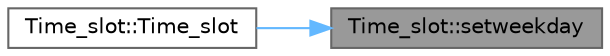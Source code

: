 digraph "Time_slot::setweekday"
{
 // LATEX_PDF_SIZE
  bgcolor="transparent";
  edge [fontname=Helvetica,fontsize=10,labelfontname=Helvetica,labelfontsize=10];
  node [fontname=Helvetica,fontsize=10,shape=box,height=0.2,width=0.4];
  rankdir="RL";
  Node1 [label="Time_slot::setweekday",height=0.2,width=0.4,color="gray40", fillcolor="grey60", style="filled", fontcolor="black",tooltip=" "];
  Node1 -> Node2 [dir="back",color="steelblue1",style="solid"];
  Node2 [label="Time_slot::Time_slot",height=0.2,width=0.4,color="grey40", fillcolor="white", style="filled",URL="$class_time__slot.html#a55610bf28249560f46d72f14a4caada0",tooltip=" "];
}
